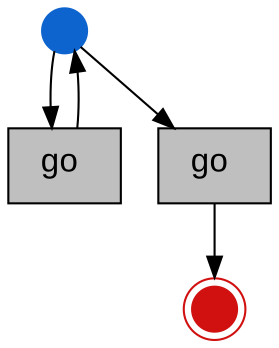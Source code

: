 digraph workflow {
edge [color="#000000"]
graph [bgcolor=transparent]


initial [shape=point; width=0.3; style=filled; color="#0e64ce"; label=""]
terminal [shape=point; width=0.3; peripheries=2; style=filled; color="#d11010"; label=""]

1[label=<<FONT POINT-SIZE="16">go</FONT><FONT POINT-SIZE="10" COLOR="blue"> </FONT>>shape=box; fontname="Arial"; style=filled; color=black; fillcolor=gray75;]
2[label=<<FONT POINT-SIZE="16">go</FONT><FONT POINT-SIZE="10" COLOR="blue"> </FONT>>shape=box; fontname="Arial"; style=filled; color=black; fillcolor=gray75;]

initial -> 1 ; 1 -> initial
initial -> 2 ; 2 -> terminal



}
